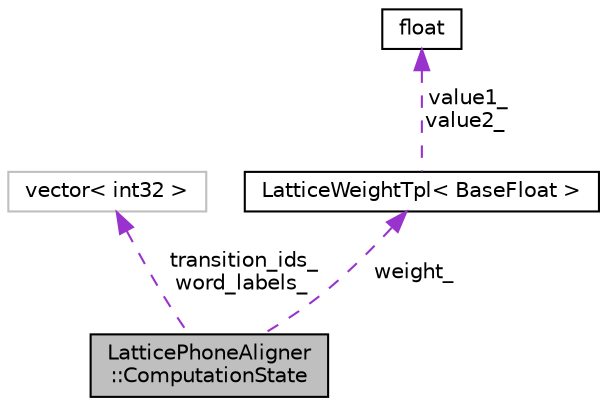 digraph "LatticePhoneAligner::ComputationState"
{
  edge [fontname="Helvetica",fontsize="10",labelfontname="Helvetica",labelfontsize="10"];
  node [fontname="Helvetica",fontsize="10",shape=record];
  Node1 [label="LatticePhoneAligner\l::ComputationState",height=0.2,width=0.4,color="black", fillcolor="grey75", style="filled", fontcolor="black"];
  Node2 -> Node1 [dir="back",color="darkorchid3",fontsize="10",style="dashed",label=" transition_ids_\nword_labels_" ,fontname="Helvetica"];
  Node2 [label="vector\< int32 \>",height=0.2,width=0.4,color="grey75", fillcolor="white", style="filled"];
  Node3 -> Node1 [dir="back",color="darkorchid3",fontsize="10",style="dashed",label=" weight_" ,fontname="Helvetica"];
  Node3 [label="LatticeWeightTpl\< BaseFloat \>",height=0.2,width=0.4,color="black", fillcolor="white", style="filled",URL="$classfst_1_1LatticeWeightTpl.html"];
  Node4 -> Node3 [dir="back",color="darkorchid3",fontsize="10",style="dashed",label=" value1_\nvalue2_" ,fontname="Helvetica"];
  Node4 [label="float",height=0.2,width=0.4,color="black", fillcolor="white", style="filled",URL="$classfloat.html"];
}
